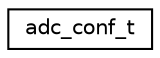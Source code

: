 digraph "Graphical Class Hierarchy"
{
 // LATEX_PDF_SIZE
  edge [fontname="Helvetica",fontsize="10",labelfontname="Helvetica",labelfontsize="10"];
  node [fontname="Helvetica",fontsize="10",shape=record];
  rankdir="LR";
  Node0 [label="adc_conf_t",height=0.2,width=0.4,color="black", fillcolor="white", style="filled",URL="$structadc__conf__t.html",tooltip="ADC device configuration."];
}
